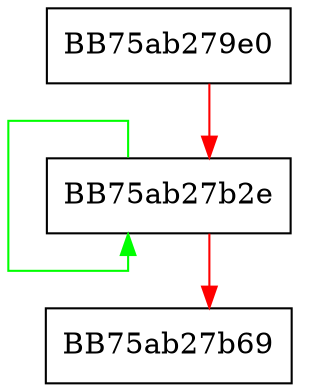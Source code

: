 digraph maintenancewindowhelper_init_module {
  node [shape="box"];
  graph [splines=ortho];
  BB75ab279e0 -> BB75ab27b2e [color="red"];
  BB75ab27b2e -> BB75ab27b2e [color="green"];
  BB75ab27b2e -> BB75ab27b69 [color="red"];
}